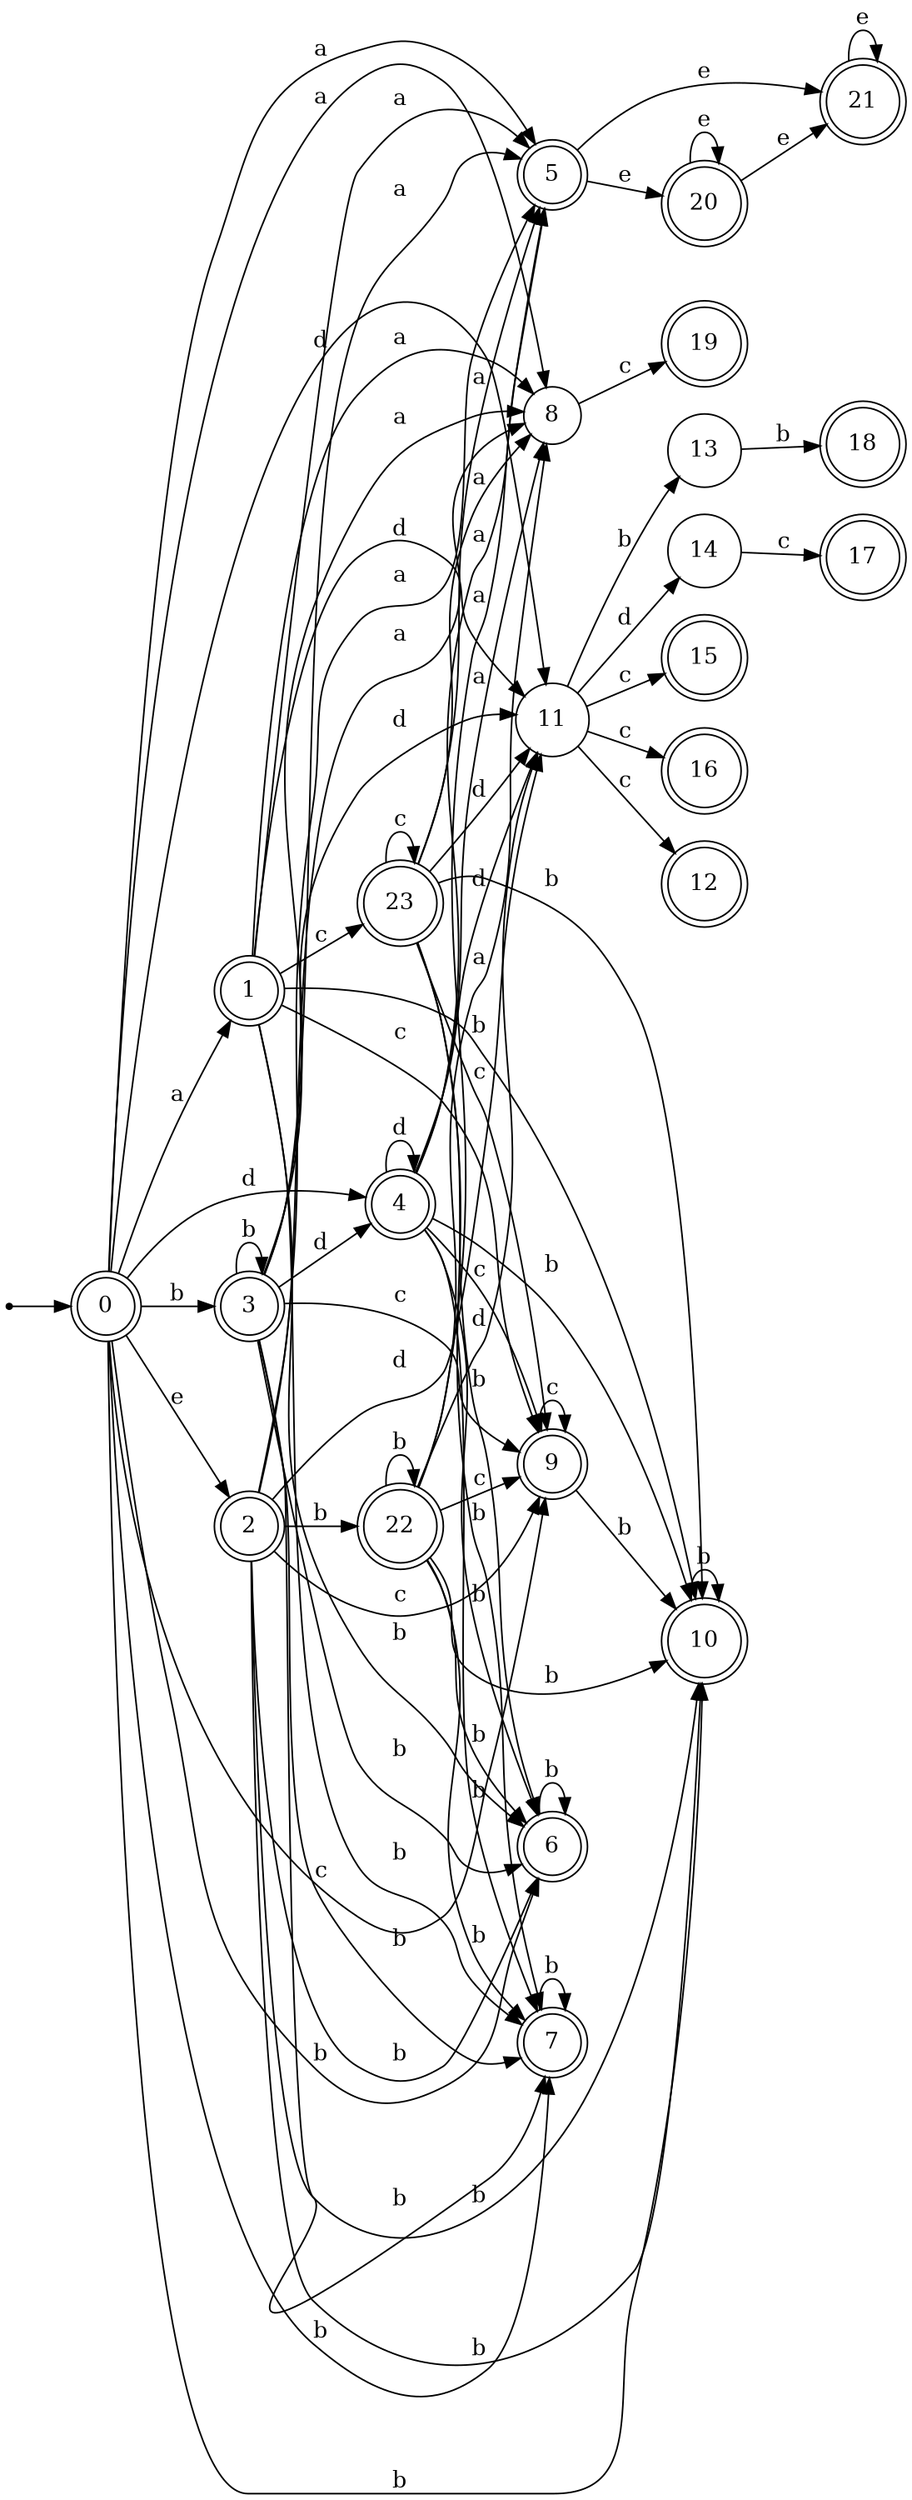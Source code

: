 digraph finite_state_machine {
rankdir=LR;
size="20,20";
node [shape = point]; "dummy0"
node [shape = doublecircle]; "0";"dummy0" -> "0";
node [shape = doublecircle]; "1";node [shape = doublecircle]; "2";node [shape = doublecircle]; "3";node [shape = doublecircle]; "4";node [shape = doublecircle]; "5";node [shape = doublecircle]; "6";node [shape = doublecircle]; "7";node [shape = circle]; "8";
node [shape = doublecircle]; "9";node [shape = doublecircle]; "10";node [shape = circle]; "11";
node [shape = doublecircle]; "12";node [shape = circle]; "13";
node [shape = circle]; "14";
node [shape = doublecircle]; "15";node [shape = doublecircle]; "16";node [shape = doublecircle]; "17";node [shape = doublecircle]; "18";node [shape = doublecircle]; "19";node [shape = doublecircle]; "20";node [shape = doublecircle]; "21";node [shape = doublecircle]; "22";node [shape = doublecircle]; "23";"0" -> "8" [label = "a"];
 "0" -> "1" [label = "a"];
 "0" -> "5" [label = "a"];
 "0" -> "2" [label = "e"];
 "0" -> "10" [label = "b"];
 "0" -> "3" [label = "b"];
 "0" -> "6" [label = "b"];
 "0" -> "7" [label = "b"];
 "0" -> "11" [label = "d"];
 "0" -> "4" [label = "d"];
 "0" -> "9" [label = "c"];
 "11" -> "16" [label = "c"];
 "11" -> "12" [label = "c"];
 "11" -> "15" [label = "c"];
 "11" -> "13" [label = "b"];
 "11" -> "14" [label = "d"];
 "14" -> "17" [label = "c"];
 "13" -> "18" [label = "b"];
 "10" -> "10" [label = "b"];
 "9" -> "9" [label = "c"];
 "9" -> "10" [label = "b"];
 "8" -> "19" [label = "c"];
 "7" -> "7" [label = "b"];
 "6" -> "6" [label = "b"];
 "5" -> "20" [label = "e"];
 "5" -> "21" [label = "e"];
 "21" -> "21" [label = "e"];
 "20" -> "20" [label = "e"];
 "20" -> "21" [label = "e"];
 "4" -> "11" [label = "d"];
 "4" -> "4" [label = "d"];
 "4" -> "8" [label = "a"];
 "4" -> "5" [label = "a"];
 "4" -> "10" [label = "b"];
 "4" -> "6" [label = "b"];
 "4" -> "7" [label = "b"];
 "4" -> "9" [label = "c"];
 "3" -> "10" [label = "b"];
 "3" -> "3" [label = "b"];
 "3" -> "6" [label = "b"];
 "3" -> "7" [label = "b"];
 "3" -> "11" [label = "d"];
 "3" -> "4" [label = "d"];
 "3" -> "8" [label = "a"];
 "3" -> "5" [label = "a"];
 "3" -> "9" [label = "c"];
 "2" -> "10" [label = "b"];
 "2" -> "7" [label = "b"];
 "2" -> "22" [label = "b"];
 "2" -> "6" [label = "b"];
 "2" -> "8" [label = "a"];
 "2" -> "5" [label = "a"];
 "2" -> "9" [label = "c"];
 "2" -> "11" [label = "d"];
 "22" -> "10" [label = "b"];
 "22" -> "7" [label = "b"];
 "22" -> "22" [label = "b"];
 "22" -> "6" [label = "b"];
 "22" -> "8" [label = "a"];
 "22" -> "5" [label = "a"];
 "22" -> "9" [label = "c"];
 "22" -> "11" [label = "d"];
 "1" -> "9" [label = "c"];
 "1" -> "23" [label = "c"];
 "1" -> "8" [label = "a"];
 "1" -> "5" [label = "a"];
 "1" -> "10" [label = "b"];
 "1" -> "6" [label = "b"];
 "1" -> "7" [label = "b"];
 "1" -> "11" [label = "d"];
 "23" -> "9" [label = "c"];
 "23" -> "23" [label = "c"];
 "23" -> "8" [label = "a"];
 "23" -> "5" [label = "a"];
 "23" -> "10" [label = "b"];
 "23" -> "6" [label = "b"];
 "23" -> "7" [label = "b"];
 "23" -> "11" [label = "d"];
 }
